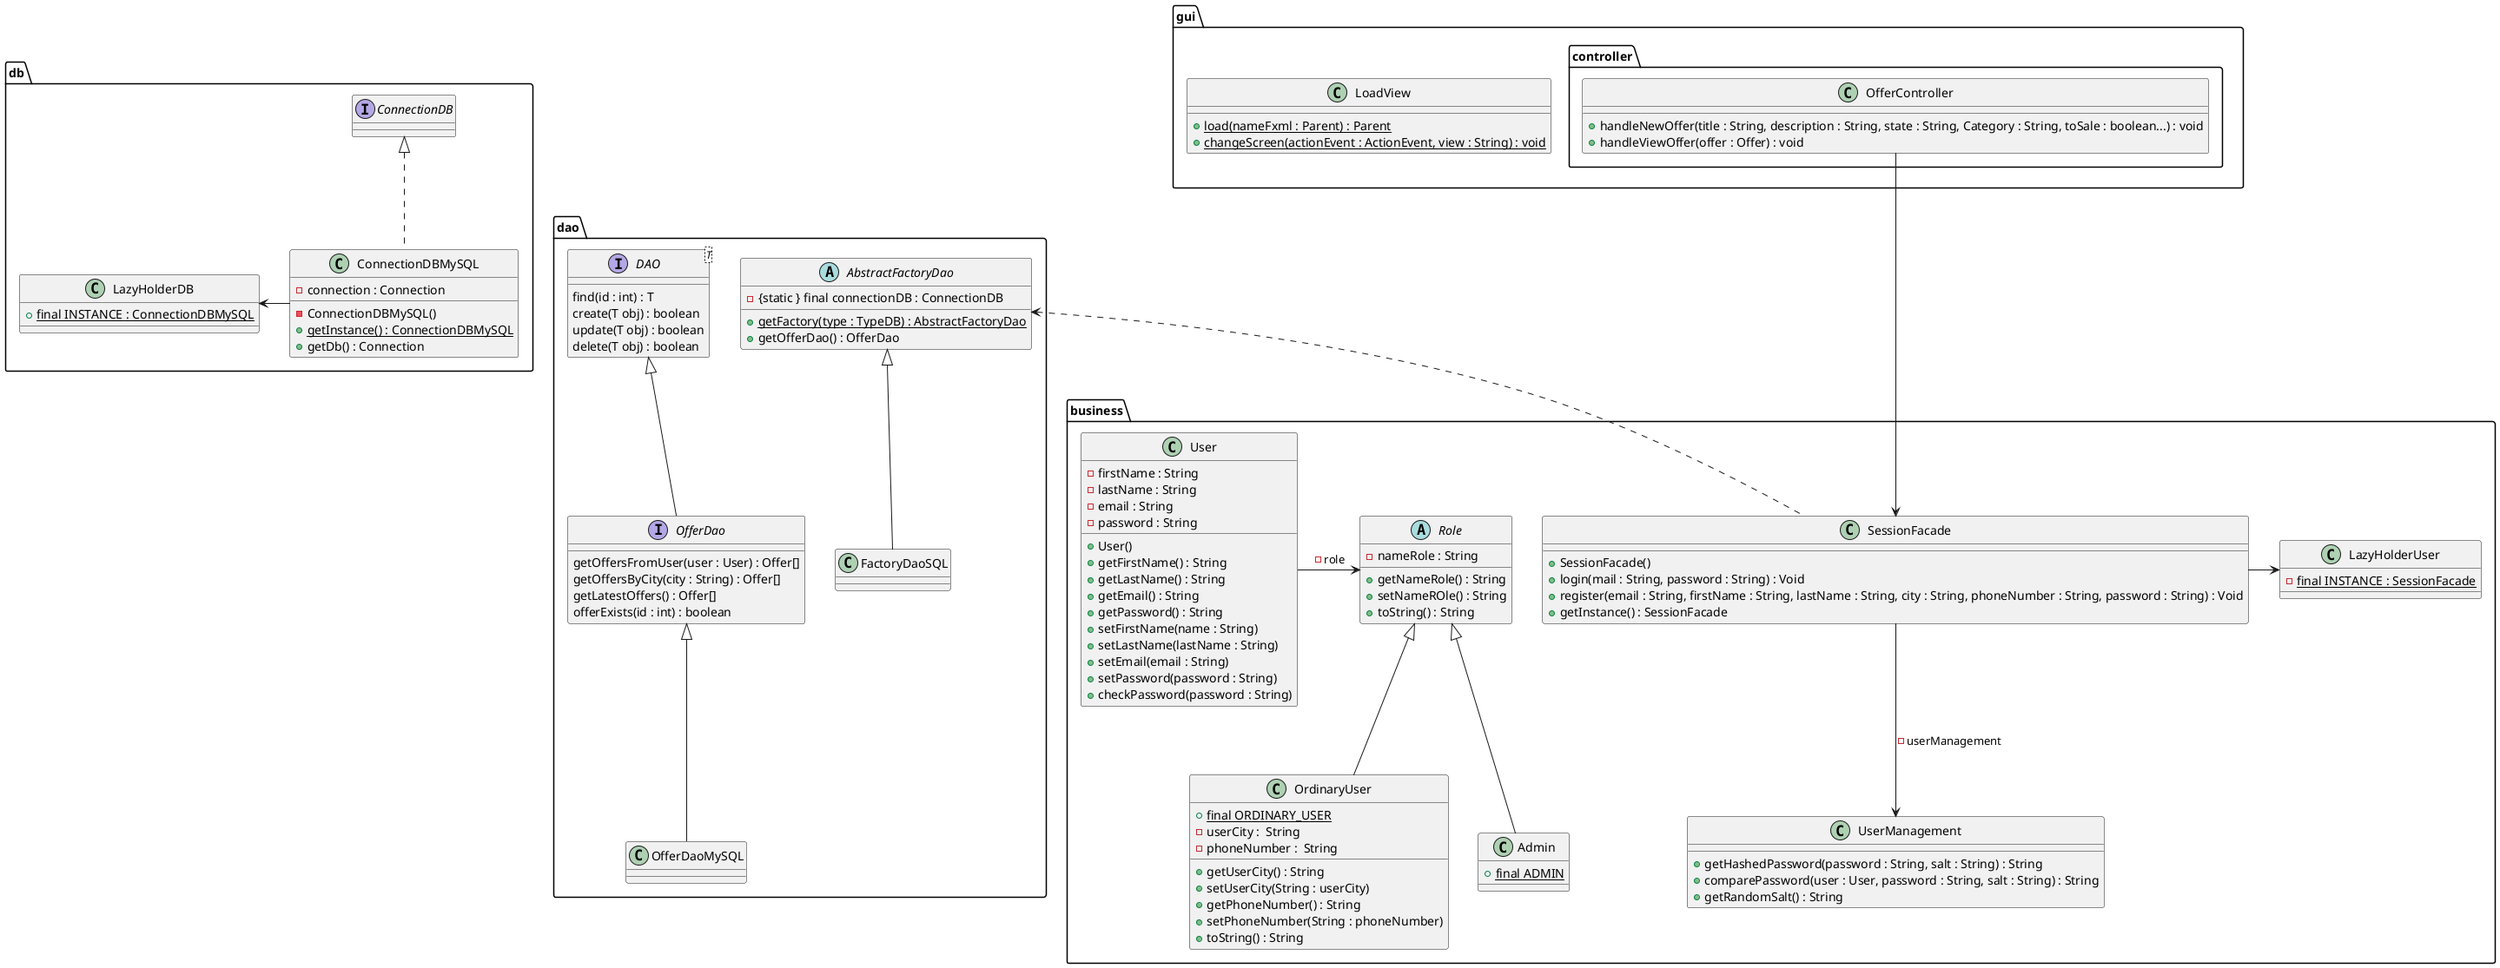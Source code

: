 @startuml

package dao {


    interface OfferDao{
        getOffersFromUser(user : User) : Offer[]
        getOffersByCity(city : String) : Offer[]
        getLatestOffers() : Offer[]
        offerExists(id : int) : boolean
    }
    class OfferDaoMySQL
    AbstractFactoryDao <|-- FactoryDaoSQL
    OfferDao <|-- OfferDaoMySQL

    interface DAO<T>{
        find(id : int) : T
        create(T obj) : boolean
        update(T obj) : boolean
        delete(T obj) : boolean
    }

    abstract AbstractFactoryDao{
        - {static } final connectionDB : ConnectionDB
        + {static} getFactory(type : TypeDB) : AbstractFactoryDao
        + getOfferDao() : OfferDao
    }

    class FactoryDaoSQL{
    }


    DAO <|-- OfferDao
}
package db{
    class ConnectionDBMySQL{
        - connection : Connection
        - ConnectionDBMySQL()
        + {static} getInstance() : ConnectionDBMySQL
        + getDb() : Connection
    }

    class LazyHolderDB{
        + {static} final INSTANCE : ConnectionDBMySQL
    }
    interface ConnectionDB
    ConnectionDBMySQL -Left-> LazyHolderDB
    ConnectionDBMySQL .up.|> ConnectionDB

}
package business{
    class SessionFacade{
        + SessionFacade()
        + login(mail : String, password : String) : Void
        + register(email : String, firstName : String, lastName : String, city : String, phoneNumber : String, password : String) : Void
        + getInstance() : SessionFacade
    }

    class LazyHolderUser{
        -{static} final INSTANCE : SessionFacade
    }

    SessionFacade -> LazyHolderUser
    class User{
        -firstName : String
        -lastName : String
        -email : String
        -password : String
        + User()
        +getFirstName() : String
        +getLastName() : String
        +getEmail() : String
        +getPassword() : String
        +setFirstName(name : String)
        +setLastName(lastName : String)
        +setEmail(email : String)
        +setPassword(password : String)
        +checkPassword(password : String)
    }

    abstract Role{
        - nameRole : String
        + getNameRole() : String
        + setNameROle() : String
        + toString() : String
    }
    class OrdinaryUser{
        + {static} final ORDINARY_USER
        - userCity :  String
        - phoneNumber :  String
        + getUserCity() : String
        + setUserCity(String : userCity)
        + getPhoneNumber() : String
        + setPhoneNumber(String : phoneNumber)
        + toString() : String

    }
    class Admin{
        + {static} final ADMIN

    }
    User -> Role : -role
    OrdinaryUser -Up-|> Role
    Admin -Up-|> Role
    class UserManagement{
        + getHashedPassword(password : String, salt : String) : String
        + comparePassword(user : User, password : String, salt : String) : String
        + getRandomSalt() : String
    }

    SessionFacade --> UserManagement : -userManagement
}

package gui{

    class LoadView{
        + {static} load(nameFxml : Parent) : Parent
        + {static} changeScreen(actionEvent : ActionEvent, view : String) : void
    }

    package controller{
        class OfferController{
            + handleNewOffer(title : String, description : String, state : String, Category : String, toSale : boolean...) : void
            + handleViewOffer(offer : Offer) : void
        }

    }
}
SessionFacade <--Up- OfferController
SessionFacade .Up.> AbstractFactoryDao



@enduml